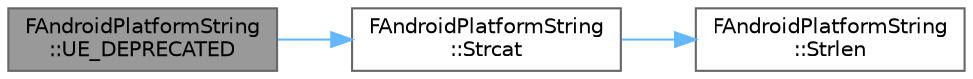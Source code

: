 digraph "FAndroidPlatformString::UE_DEPRECATED"
{
 // INTERACTIVE_SVG=YES
 // LATEX_PDF_SIZE
  bgcolor="transparent";
  edge [fontname=Helvetica,fontsize=10,labelfontname=Helvetica,labelfontsize=10];
  node [fontname=Helvetica,fontsize=10,shape=box,height=0.2,width=0.4];
  rankdir="LR";
  Node1 [id="Node000001",label="FAndroidPlatformString\l::UE_DEPRECATED",height=0.2,width=0.4,color="gray40", fillcolor="grey60", style="filled", fontcolor="black",tooltip=" "];
  Node1 -> Node2 [id="edge1_Node000001_Node000002",color="steelblue1",style="solid",tooltip=" "];
  Node2 [id="Node000002",label="FAndroidPlatformString\l::Strcat",height=0.2,width=0.4,color="grey40", fillcolor="white", style="filled",URL="$d5/d69/structFAndroidPlatformString.html#a8622f437b6887a57b7a435d9b5a6a504",tooltip=" "];
  Node2 -> Node3 [id="edge2_Node000002_Node000003",color="steelblue1",style="solid",tooltip=" "];
  Node3 [id="Node000003",label="FAndroidPlatformString\l::Strlen",height=0.2,width=0.4,color="grey40", fillcolor="white", style="filled",URL="$d5/d69/structFAndroidPlatformString.html#a8267ad96b698d049f90420e43eb9a2c2",tooltip=" "];
}
